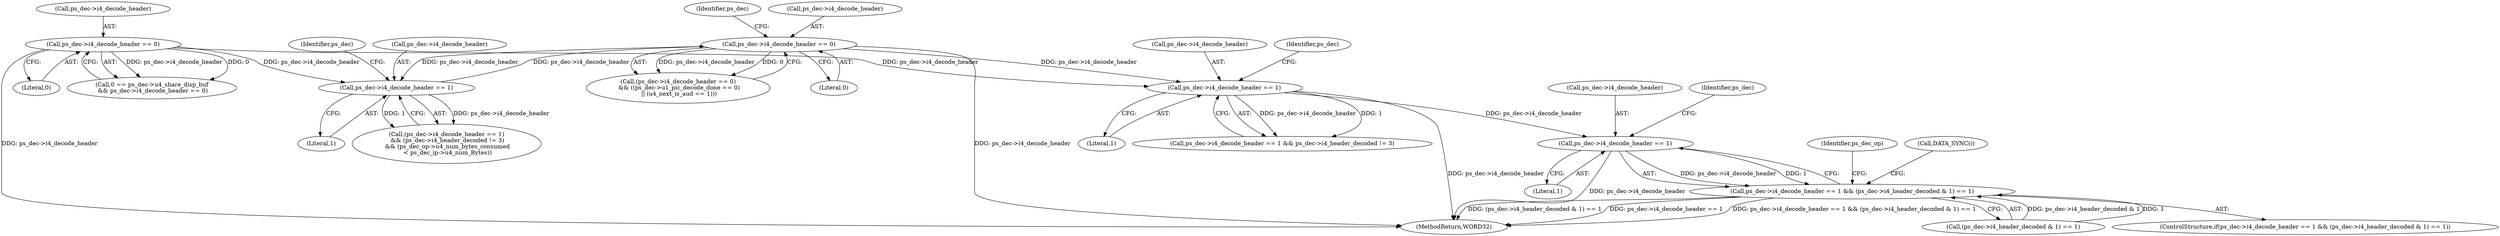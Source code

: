 digraph "0_Android_33ef7de9ddc8ea7eb9cbc440d1cf89957a0c267b@pointer" {
"1002127" [label="(Call,ps_dec->i4_decode_header == 1)"];
"1001790" [label="(Call,ps_dec->i4_decode_header == 1)"];
"1001447" [label="(Call,ps_dec->i4_decode_header == 0)"];
"1001425" [label="(Call,ps_dec->i4_decode_header == 1)"];
"1000362" [label="(Call,ps_dec->i4_decode_header == 0)"];
"1002126" [label="(Call,ps_dec->i4_decode_header == 1 && (ps_dec->i4_header_decoded & 1) == 1)"];
"1001446" [label="(Call,(ps_dec->i4_decode_header == 0)\n && ((ps_dec->u1_pic_decode_done == 0)\n || (u4_next_is_aud == 1)))"];
"1001426" [label="(Call,ps_dec->i4_decode_header)"];
"1000356" [label="(Call,0 == ps_dec->u4_share_disp_buf\n && ps_dec->i4_decode_header == 0)"];
"1002128" [label="(Call,ps_dec->i4_decode_header)"];
"1002127" [label="(Call,ps_dec->i4_decode_header == 1)"];
"1000366" [label="(Literal,0)"];
"1001424" [label="(Call,(ps_dec->i4_decode_header == 1)\n && (ps_dec->i4_header_decoded != 3)\n && (ps_dec_op->u4_num_bytes_consumed\n < ps_dec_ip->u4_num_Bytes))"];
"1001451" [label="(Literal,0)"];
"1001433" [label="(Identifier,ps_dec)"];
"1002142" [label="(Identifier,ps_dec_op)"];
"1001789" [label="(Call,ps_dec->i4_decode_header == 1 && ps_dec->i4_header_decoded != 3)"];
"1002189" [label="(MethodReturn,WORD32)"];
"1001429" [label="(Literal,1)"];
"1001790" [label="(Call,ps_dec->i4_decode_header == 1)"];
"1002126" [label="(Call,ps_dec->i4_decode_header == 1 && (ps_dec->i4_header_decoded & 1) == 1)"];
"1000362" [label="(Call,ps_dec->i4_decode_header == 0)"];
"1001797" [label="(Identifier,ps_dec)"];
"1002125" [label="(ControlStructure,if(ps_dec->i4_decode_header == 1 && (ps_dec->i4_header_decoded & 1) == 1))"];
"1001448" [label="(Call,ps_dec->i4_decode_header)"];
"1001425" [label="(Call,ps_dec->i4_decode_header == 1)"];
"1000363" [label="(Call,ps_dec->i4_decode_header)"];
"1001791" [label="(Call,ps_dec->i4_decode_header)"];
"1002131" [label="(Literal,1)"];
"1001455" [label="(Identifier,ps_dec)"];
"1001447" [label="(Call,ps_dec->i4_decode_header == 0)"];
"1002135" [label="(Identifier,ps_dec)"];
"1002181" [label="(Call,DATA_SYNC())"];
"1001794" [label="(Literal,1)"];
"1002132" [label="(Call,(ps_dec->i4_header_decoded & 1) == 1)"];
"1002127" -> "1002126"  [label="AST: "];
"1002127" -> "1002131"  [label="CFG: "];
"1002128" -> "1002127"  [label="AST: "];
"1002131" -> "1002127"  [label="AST: "];
"1002135" -> "1002127"  [label="CFG: "];
"1002126" -> "1002127"  [label="CFG: "];
"1002127" -> "1002189"  [label="DDG: ps_dec->i4_decode_header"];
"1002127" -> "1002126"  [label="DDG: ps_dec->i4_decode_header"];
"1002127" -> "1002126"  [label="DDG: 1"];
"1001790" -> "1002127"  [label="DDG: ps_dec->i4_decode_header"];
"1001790" -> "1001789"  [label="AST: "];
"1001790" -> "1001794"  [label="CFG: "];
"1001791" -> "1001790"  [label="AST: "];
"1001794" -> "1001790"  [label="AST: "];
"1001797" -> "1001790"  [label="CFG: "];
"1001789" -> "1001790"  [label="CFG: "];
"1001790" -> "1002189"  [label="DDG: ps_dec->i4_decode_header"];
"1001790" -> "1001789"  [label="DDG: ps_dec->i4_decode_header"];
"1001790" -> "1001789"  [label="DDG: 1"];
"1001447" -> "1001790"  [label="DDG: ps_dec->i4_decode_header"];
"1000362" -> "1001790"  [label="DDG: ps_dec->i4_decode_header"];
"1001447" -> "1001446"  [label="AST: "];
"1001447" -> "1001451"  [label="CFG: "];
"1001448" -> "1001447"  [label="AST: "];
"1001451" -> "1001447"  [label="AST: "];
"1001455" -> "1001447"  [label="CFG: "];
"1001446" -> "1001447"  [label="CFG: "];
"1001447" -> "1002189"  [label="DDG: ps_dec->i4_decode_header"];
"1001447" -> "1001425"  [label="DDG: ps_dec->i4_decode_header"];
"1001447" -> "1001446"  [label="DDG: ps_dec->i4_decode_header"];
"1001447" -> "1001446"  [label="DDG: 0"];
"1001425" -> "1001447"  [label="DDG: ps_dec->i4_decode_header"];
"1001425" -> "1001424"  [label="AST: "];
"1001425" -> "1001429"  [label="CFG: "];
"1001426" -> "1001425"  [label="AST: "];
"1001429" -> "1001425"  [label="AST: "];
"1001433" -> "1001425"  [label="CFG: "];
"1001424" -> "1001425"  [label="CFG: "];
"1001425" -> "1001424"  [label="DDG: ps_dec->i4_decode_header"];
"1001425" -> "1001424"  [label="DDG: 1"];
"1000362" -> "1001425"  [label="DDG: ps_dec->i4_decode_header"];
"1000362" -> "1000356"  [label="AST: "];
"1000362" -> "1000366"  [label="CFG: "];
"1000363" -> "1000362"  [label="AST: "];
"1000366" -> "1000362"  [label="AST: "];
"1000356" -> "1000362"  [label="CFG: "];
"1000362" -> "1002189"  [label="DDG: ps_dec->i4_decode_header"];
"1000362" -> "1000356"  [label="DDG: ps_dec->i4_decode_header"];
"1000362" -> "1000356"  [label="DDG: 0"];
"1002126" -> "1002125"  [label="AST: "];
"1002126" -> "1002132"  [label="CFG: "];
"1002132" -> "1002126"  [label="AST: "];
"1002142" -> "1002126"  [label="CFG: "];
"1002181" -> "1002126"  [label="CFG: "];
"1002126" -> "1002189"  [label="DDG: ps_dec->i4_decode_header == 1 && (ps_dec->i4_header_decoded & 1) == 1"];
"1002126" -> "1002189"  [label="DDG: (ps_dec->i4_header_decoded & 1) == 1"];
"1002126" -> "1002189"  [label="DDG: ps_dec->i4_decode_header == 1"];
"1002132" -> "1002126"  [label="DDG: ps_dec->i4_header_decoded & 1"];
"1002132" -> "1002126"  [label="DDG: 1"];
}
